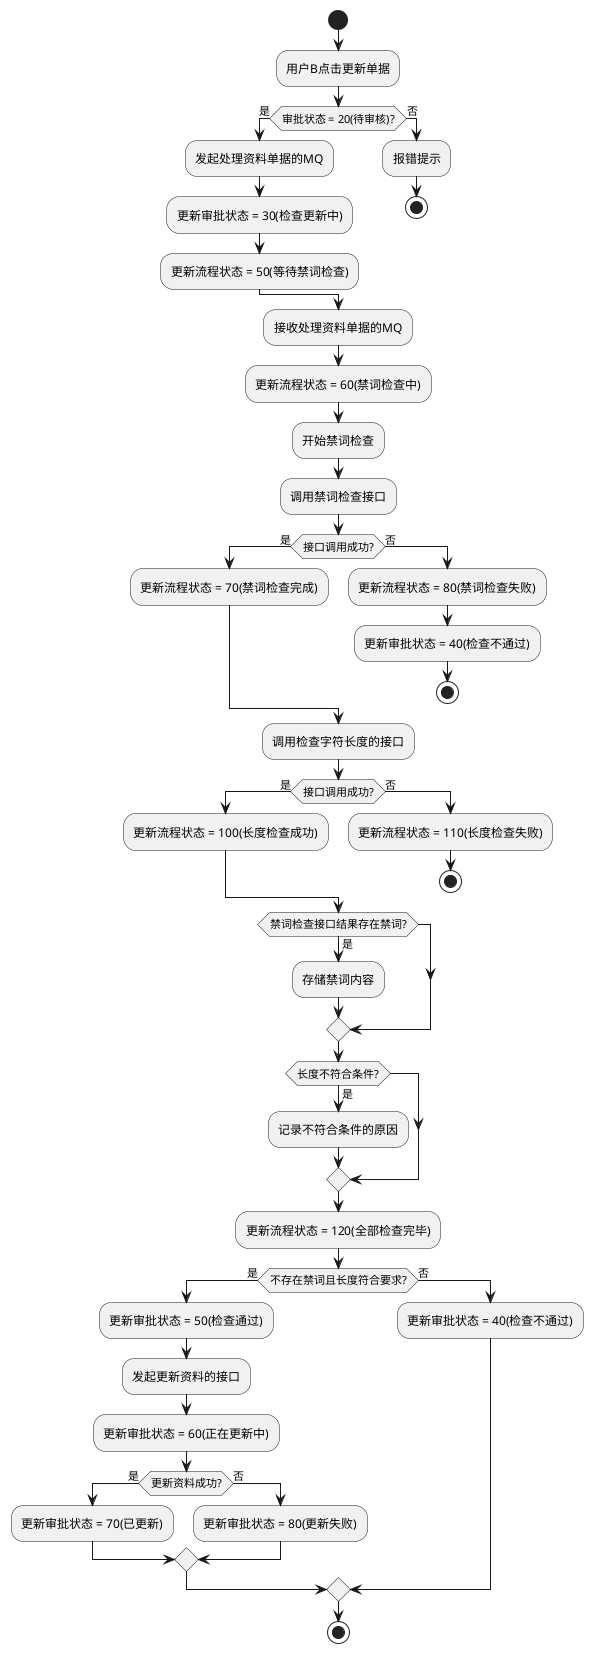 @startuml
start

:用户B点击更新单据;

if (审批状态 = 20(待审核)?) then (是)
    :发起处理资料单据的MQ;
    :更新审批状态 = 30(检查更新中);
    :更新流程状态 = 50(等待禁词检查);
else (否)
    :报错提示;
    stop
endif

:接收处理资料单据的MQ;
:更新流程状态 = 60(禁词检查中);
:开始禁词检查;
:调用禁词检查接口;

if (接口调用成功?) then (是)
    :更新流程状态 = 70(禁词检查完成);
else (否)
    :更新流程状态 = 80(禁词检查失败);
    :更新审批状态 = 40(检查不通过);
    stop
endif

:调用检查字符长度的接口;

if (接口调用成功?) then (是)
    :更新流程状态 = 100(长度检查成功);
else (否)
    :更新流程状态 = 110(长度检查失败);
    stop
endif

if (禁词检查接口结果存在禁词?) then (是)
    :存储禁词内容;
endif

if (长度不符合条件?) then (是)
    :记录不符合条件的原因;
endif

:更新流程状态 = 120(全部检查完毕);

if (不存在禁词且长度符合要求?) then (是)
    :更新审批状态 = 50(检查通过);
    :发起更新资料的接口;
    :更新审批状态 = 60(正在更新中);

    if (更新资料成功?) then (是)
        :更新审批状态 = 70(已更新);
    else (否)
        :更新审批状态 = 80(更新失败);
    endif
else (否)
    :更新审批状态 = 40(检查不通过);
endif

stop
@enduml
